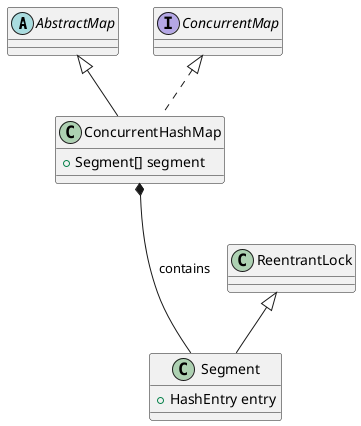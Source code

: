 @startuml
/'
https://yq.aliyun.com/articles/25405
泛化，Generalization：<|--
关联，Association：<--
组合，Composition：*--
聚合，Aggregation：o--
实现，Realization：<|..
依赖，Dependency：<..'/

abstract class AbstractMap
class ConcurrentHashMap{
    +Segment[] segment
}
interface ConcurrentMap
class Segment{
    +HashEntry entry
}
class ReentrantLock

AbstractMap<|--ConcurrentHashMap
ConcurrentMap<|..ConcurrentHashMap
ConcurrentHashMap *--- Segment:contains
ReentrantLock <|--Segment
/'class ArrayList {
Object[] elementData
size()
}
enum TimeUnit {
DAYS
HOURS
MINUTES
}'/

@enduml
